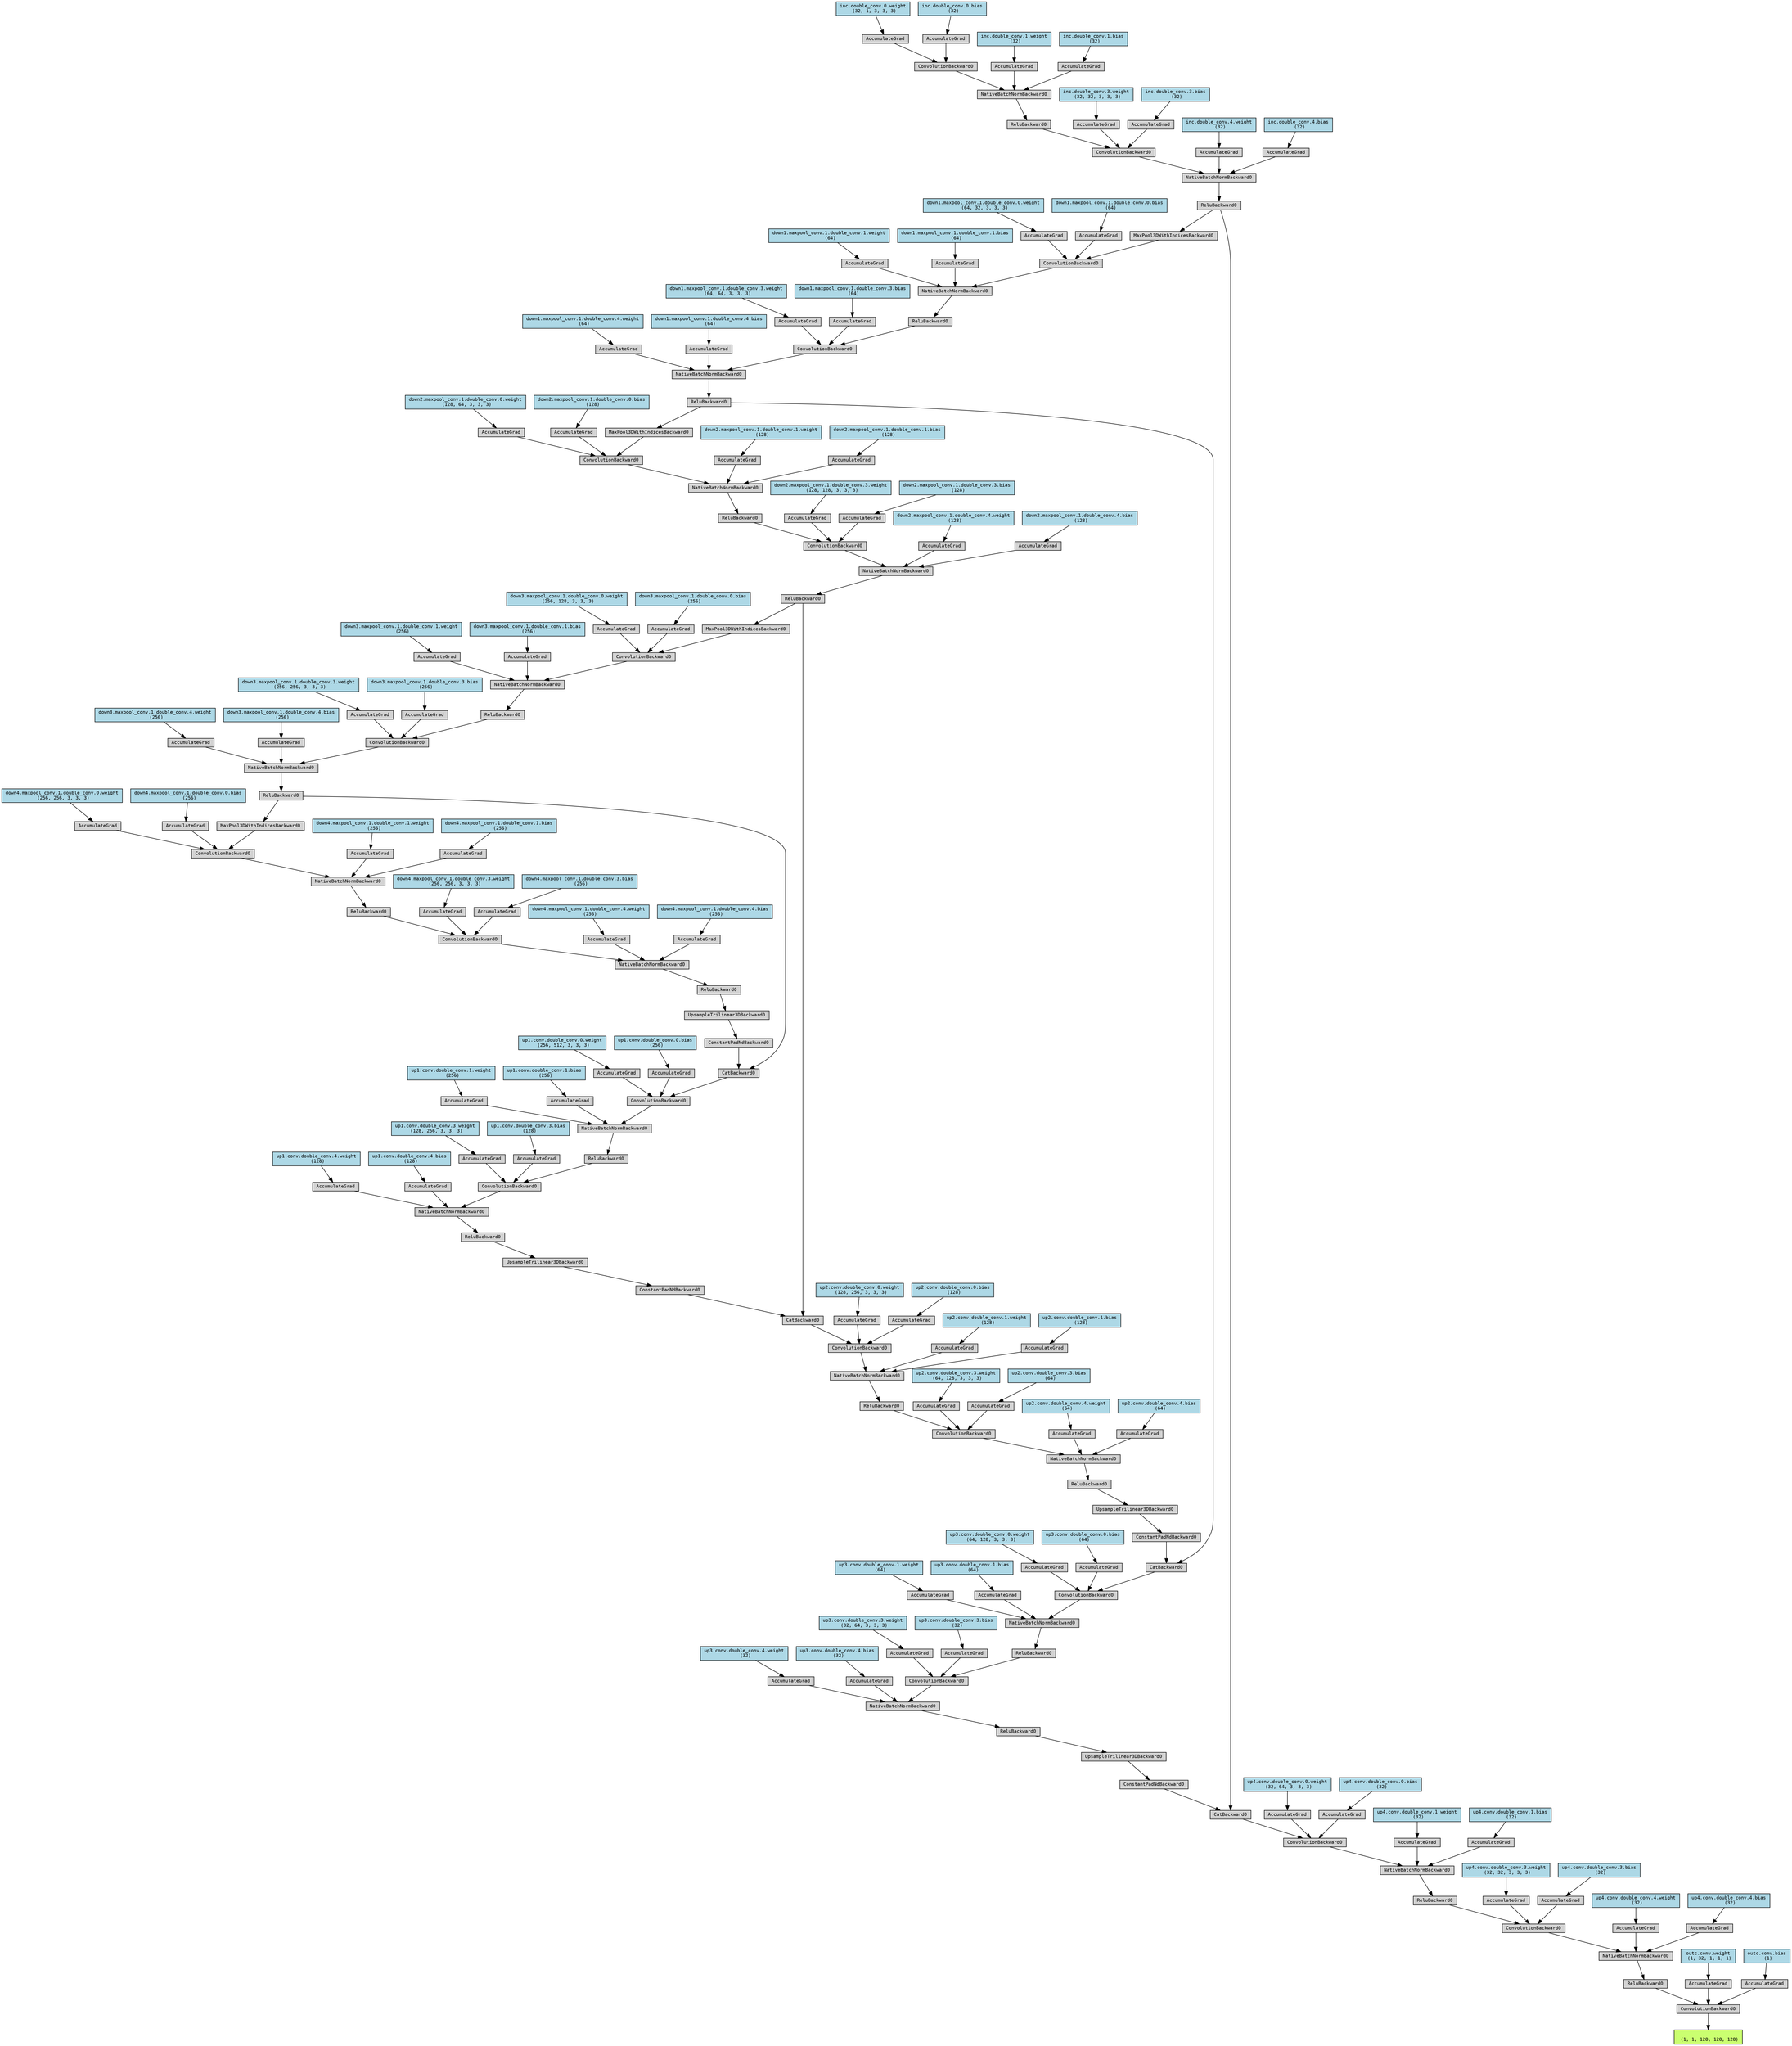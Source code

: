 digraph {
	graph [size="66.45,66.45"]
	node [align=left fontname=monospace fontsize=10 height=0.2 ranksep=0.1 shape=box style=filled]
	1670437186432 [label="
 (1, 1, 128, 128, 128)" fillcolor=darkolivegreen1]
	1670437200080 [label=ConvolutionBackward0]
	1670437200272 -> 1670437200080
	1670437200272 [label=ReluBackward0]
	1670437199984 -> 1670437200272
	1670437199984 [label=NativeBatchNormBackward0]
	1670437200416 -> 1670437199984
	1670437200416 [label=ConvolutionBackward0]
	1670437200608 -> 1670437200416
	1670437200608 [label=ReluBackward0]
	1670437200800 -> 1670437200608
	1670437200800 [label=NativeBatchNormBackward0]
	1670437200896 -> 1670437200800
	1670437200896 [label=ConvolutionBackward0]
	1670437201088 -> 1670437200896
	1670437201088 [label=CatBackward0]
	1670437201280 -> 1670437201088
	1670437201280 [label=ReluBackward0]
	1670437201424 -> 1670437201280
	1670437201424 [label=NativeBatchNormBackward0]
	1670437201520 -> 1670437201424
	1670437201520 [label=ConvolutionBackward0]
	1670437201712 -> 1670437201520
	1670437201712 [label=ReluBackward0]
	1670437201904 -> 1670437201712
	1670437201904 [label=NativeBatchNormBackward0]
	1670437202000 -> 1670437201904
	1670437202000 [label=ConvolutionBackward0]
	1670437202192 -> 1670437202000
	1670435437200 [label="inc.double_conv.0.weight
 (32, 1, 3, 3, 3)" fillcolor=lightblue]
	1670435437200 -> 1670437202192
	1670437202192 [label=AccumulateGrad]
	1670437202144 -> 1670437202000
	1670435437280 [label="inc.double_conv.0.bias
 (32)" fillcolor=lightblue]
	1670435437280 -> 1670437202144
	1670437202144 [label=AccumulateGrad]
	1670437201952 -> 1670437201904
	1670435437120 [label="inc.double_conv.1.weight
 (32)" fillcolor=lightblue]
	1670435437120 -> 1670437201952
	1670437201952 [label=AccumulateGrad]
	1670437201808 -> 1670437201904
	1670435437360 [label="inc.double_conv.1.bias
 (32)" fillcolor=lightblue]
	1670435437360 -> 1670437201808
	1670437201808 [label=AccumulateGrad]
	1670437201664 -> 1670437201520
	1670435437760 [label="inc.double_conv.3.weight
 (32, 32, 3, 3, 3)" fillcolor=lightblue]
	1670435437760 -> 1670437201664
	1670437201664 [label=AccumulateGrad]
	1670437201616 -> 1670437201520
	1670435437840 [label="inc.double_conv.3.bias
 (32)" fillcolor=lightblue]
	1670435437840 -> 1670437201616
	1670437201616 [label=AccumulateGrad]
	1670437201472 -> 1670437201424
	1670435437920 [label="inc.double_conv.4.weight
 (32)" fillcolor=lightblue]
	1670435437920 -> 1670437201472
	1670437201472 [label=AccumulateGrad]
	1670437201328 -> 1670437201424
	1670435438000 [label="inc.double_conv.4.bias
 (32)" fillcolor=lightblue]
	1670435438000 -> 1670437201328
	1670437201328 [label=AccumulateGrad]
	1670437201232 -> 1670437201088
	1670437201232 [label=ConstantPadNdBackward0]
	1670437201760 -> 1670437201232
	1670437201760 [label=UpsampleTrilinear3DBackward0]
	1670437202048 -> 1670437201760
	1670437202048 [label=ReluBackward0]
	1670437202240 -> 1670437202048
	1670437202240 [label=NativeBatchNormBackward0]
	1670437202336 -> 1670437202240
	1670437202336 [label=ConvolutionBackward0]
	1670437202528 -> 1670437202336
	1670437202528 [label=ReluBackward0]
	1670437202720 -> 1670437202528
	1670437202720 [label=NativeBatchNormBackward0]
	1670437202816 -> 1670437202720
	1670437202816 [label=ConvolutionBackward0]
	1670437203008 -> 1670437202816
	1670437203008 [label=CatBackward0]
	1670437203200 -> 1670437203008
	1670437203200 [label=ReluBackward0]
	1670437203344 -> 1670437203200
	1670437203344 [label=NativeBatchNormBackward0]
	1670437203440 -> 1670437203344
	1670437203440 [label=ConvolutionBackward0]
	1670437203632 -> 1670437203440
	1670437203632 [label=ReluBackward0]
	1670437203824 -> 1670437203632
	1670437203824 [label=NativeBatchNormBackward0]
	1670437203920 -> 1670437203824
	1670437203920 [label=ConvolutionBackward0]
	1670437232848 -> 1670437203920
	1670437232848 [label=MaxPool3DWithIndicesBackward0]
	1670437201280 -> 1670437232848
	1670437232800 -> 1670437203920
	1670435438240 [label="down1.maxpool_conv.1.double_conv.0.weight
 (64, 32, 3, 3, 3)" fillcolor=lightblue]
	1670435438240 -> 1670437232800
	1670437232800 [label=AccumulateGrad]
	1670437232752 -> 1670437203920
	1670435438320 [label="down1.maxpool_conv.1.double_conv.0.bias
 (64)" fillcolor=lightblue]
	1670435438320 -> 1670437232752
	1670437232752 [label=AccumulateGrad]
	1670437203872 -> 1670437203824
	1670435438400 [label="down1.maxpool_conv.1.double_conv.1.weight
 (64)" fillcolor=lightblue]
	1670435438400 -> 1670437203872
	1670437203872 [label=AccumulateGrad]
	1670437203728 -> 1670437203824
	1670435438480 [label="down1.maxpool_conv.1.double_conv.1.bias
 (64)" fillcolor=lightblue]
	1670435438480 -> 1670437203728
	1670437203728 [label=AccumulateGrad]
	1670437203584 -> 1670437203440
	1670436757808 [label="down1.maxpool_conv.1.double_conv.3.weight
 (64, 64, 3, 3, 3)" fillcolor=lightblue]
	1670436757808 -> 1670437203584
	1670437203584 [label=AccumulateGrad]
	1670437203536 -> 1670437203440
	1670436757888 [label="down1.maxpool_conv.1.double_conv.3.bias
 (64)" fillcolor=lightblue]
	1670436757888 -> 1670437203536
	1670437203536 [label=AccumulateGrad]
	1670437203392 -> 1670437203344
	1670436757968 [label="down1.maxpool_conv.1.double_conv.4.weight
 (64)" fillcolor=lightblue]
	1670436757968 -> 1670437203392
	1670437203392 [label=AccumulateGrad]
	1670437203248 -> 1670437203344
	1670436758048 [label="down1.maxpool_conv.1.double_conv.4.bias
 (64)" fillcolor=lightblue]
	1670436758048 -> 1670437203248
	1670437203248 [label=AccumulateGrad]
	1670437203152 -> 1670437203008
	1670437203152 [label=ConstantPadNdBackward0]
	1670437203680 -> 1670437203152
	1670437203680 [label=UpsampleTrilinear3DBackward0]
	1670437203776 -> 1670437203680
	1670437203776 [label=ReluBackward0]
	1670437233040 -> 1670437203776
	1670437233040 [label=NativeBatchNormBackward0]
	1670437232944 -> 1670437233040
	1670437232944 [label=ConvolutionBackward0]
	1670437233232 -> 1670437232944
	1670437233232 [label=ReluBackward0]
	1670437233424 -> 1670437233232
	1670437233424 [label=NativeBatchNormBackward0]
	1670437233520 -> 1670437233424
	1670437233520 [label=ConvolutionBackward0]
	1670437233712 -> 1670437233520
	1670437233712 [label=CatBackward0]
	1670437233904 -> 1670437233712
	1670437233904 [label=ReluBackward0]
	1670437234048 -> 1670437233904
	1670437234048 [label=NativeBatchNormBackward0]
	1670437234144 -> 1670437234048
	1670437234144 [label=ConvolutionBackward0]
	1670437234336 -> 1670437234144
	1670437234336 [label=ReluBackward0]
	1670437234528 -> 1670437234336
	1670437234528 [label=NativeBatchNormBackward0]
	1670437234624 -> 1670437234528
	1670437234624 [label=ConvolutionBackward0]
	1670437234816 -> 1670437234624
	1670437234816 [label=MaxPool3DWithIndicesBackward0]
	1670437203200 -> 1670437234816
	1670437234768 -> 1670437234624
	1670436758368 [label="down2.maxpool_conv.1.double_conv.0.weight
 (128, 64, 3, 3, 3)" fillcolor=lightblue]
	1670436758368 -> 1670437234768
	1670437234768 [label=AccumulateGrad]
	1670437234720 -> 1670437234624
	1670436758448 [label="down2.maxpool_conv.1.double_conv.0.bias
 (128)" fillcolor=lightblue]
	1670436758448 -> 1670437234720
	1670437234720 [label=AccumulateGrad]
	1670437234576 -> 1670437234528
	1670436758528 [label="down2.maxpool_conv.1.double_conv.1.weight
 (128)" fillcolor=lightblue]
	1670436758528 -> 1670437234576
	1670437234576 [label=AccumulateGrad]
	1670437234432 -> 1670437234528
	1670436758608 [label="down2.maxpool_conv.1.double_conv.1.bias
 (128)" fillcolor=lightblue]
	1670436758608 -> 1670437234432
	1670437234432 [label=AccumulateGrad]
	1670437234288 -> 1670437234144
	1670436758928 [label="down2.maxpool_conv.1.double_conv.3.weight
 (128, 128, 3, 3, 3)" fillcolor=lightblue]
	1670436758928 -> 1670437234288
	1670437234288 [label=AccumulateGrad]
	1670437234240 -> 1670437234144
	1670436759008 [label="down2.maxpool_conv.1.double_conv.3.bias
 (128)" fillcolor=lightblue]
	1670436759008 -> 1670437234240
	1670437234240 [label=AccumulateGrad]
	1670437234096 -> 1670437234048
	1670436759088 [label="down2.maxpool_conv.1.double_conv.4.weight
 (128)" fillcolor=lightblue]
	1670436759088 -> 1670437234096
	1670437234096 [label=AccumulateGrad]
	1670437233952 -> 1670437234048
	1670436759168 [label="down2.maxpool_conv.1.double_conv.4.bias
 (128)" fillcolor=lightblue]
	1670436759168 -> 1670437233952
	1670437233952 [label=AccumulateGrad]
	1670437233856 -> 1670437233712
	1670437233856 [label=ConstantPadNdBackward0]
	1670437234384 -> 1670437233856
	1670437234384 [label=UpsampleTrilinear3DBackward0]
	1670437234672 -> 1670437234384
	1670437234672 [label=ReluBackward0]
	1670437235008 -> 1670437234672
	1670437235008 [label=NativeBatchNormBackward0]
	1670437234912 -> 1670437235008
	1670437234912 [label=ConvolutionBackward0]
	1670437235200 -> 1670437234912
	1670437235200 [label=ReluBackward0]
	1670437235392 -> 1670437235200
	1670437235392 [label=NativeBatchNormBackward0]
	1670437235488 -> 1670437235392
	1670437235488 [label=ConvolutionBackward0]
	1670437235680 -> 1670437235488
	1670437235680 [label=CatBackward0]
	1670437235872 -> 1670437235680
	1670437235872 [label=ReluBackward0]
	1670437236016 -> 1670437235872
	1670437236016 [label=NativeBatchNormBackward0]
	1670437236112 -> 1670437236016
	1670437236112 [label=ConvolutionBackward0]
	1670437236304 -> 1670437236112
	1670437236304 [label=ReluBackward0]
	1670437236496 -> 1670437236304
	1670437236496 [label=NativeBatchNormBackward0]
	1670437236544 -> 1670437236496
	1670437236544 [label=ConvolutionBackward0]
	1670437253280 -> 1670437236544
	1670437253280 [label=MaxPool3DWithIndicesBackward0]
	1670437233904 -> 1670437253280
	1670437253232 -> 1670437236544
	1670436759488 [label="down3.maxpool_conv.1.double_conv.0.weight
 (256, 128, 3, 3, 3)" fillcolor=lightblue]
	1670436759488 -> 1670437253232
	1670437253232 [label=AccumulateGrad]
	1670437253184 -> 1670437236544
	1670436759568 [label="down3.maxpool_conv.1.double_conv.0.bias
 (256)" fillcolor=lightblue]
	1670436759568 -> 1670437253184
	1670437253184 [label=AccumulateGrad]
	1670437236400 -> 1670437236496
	1670436759648 [label="down3.maxpool_conv.1.double_conv.1.weight
 (256)" fillcolor=lightblue]
	1670436759648 -> 1670437236400
	1670437236400 [label=AccumulateGrad]
	1670437236640 -> 1670437236496
	1670436759728 [label="down3.maxpool_conv.1.double_conv.1.bias
 (256)" fillcolor=lightblue]
	1670436759728 -> 1670437236640
	1670437236640 [label=AccumulateGrad]
	1670437236256 -> 1670437236112
	1670436760048 [label="down3.maxpool_conv.1.double_conv.3.weight
 (256, 256, 3, 3, 3)" fillcolor=lightblue]
	1670436760048 -> 1670437236256
	1670437236256 [label=AccumulateGrad]
	1670437236208 -> 1670437236112
	1670436760128 [label="down3.maxpool_conv.1.double_conv.3.bias
 (256)" fillcolor=lightblue]
	1670436760128 -> 1670437236208
	1670437236208 [label=AccumulateGrad]
	1670437236064 -> 1670437236016
	1670436760208 [label="down3.maxpool_conv.1.double_conv.4.weight
 (256)" fillcolor=lightblue]
	1670436760208 -> 1670437236064
	1670437236064 [label=AccumulateGrad]
	1670437235920 -> 1670437236016
	1670436760288 [label="down3.maxpool_conv.1.double_conv.4.bias
 (256)" fillcolor=lightblue]
	1670436760288 -> 1670437235920
	1670437235920 [label=AccumulateGrad]
	1670437235824 -> 1670437235680
	1670437235824 [label=ConstantPadNdBackward0]
	1670437236352 -> 1670437235824
	1670437236352 [label=UpsampleTrilinear3DBackward0]
	1670437236688 -> 1670437236352
	1670437236688 [label=ReluBackward0]
	1670437235968 -> 1670437236688
	1670437235968 [label=NativeBatchNormBackward0]
	1670437253568 -> 1670437235968
	1670437253568 [label=ConvolutionBackward0]
	1670437253760 -> 1670437253568
	1670437253760 [label=ReluBackward0]
	1670437253952 -> 1670437253760
	1670437253952 [label=NativeBatchNormBackward0]
	1670437254048 -> 1670437253952
	1670437254048 [label=ConvolutionBackward0]
	1670437254240 -> 1670437254048
	1670437254240 [label=MaxPool3DWithIndicesBackward0]
	1670437235872 -> 1670437254240
	1670437254192 -> 1670437254048
	1670436760608 [label="down4.maxpool_conv.1.double_conv.0.weight
 (256, 256, 3, 3, 3)" fillcolor=lightblue]
	1670436760608 -> 1670437254192
	1670437254192 [label=AccumulateGrad]
	1670437254144 -> 1670437254048
	1670436760688 [label="down4.maxpool_conv.1.double_conv.0.bias
 (256)" fillcolor=lightblue]
	1670436760688 -> 1670437254144
	1670437254144 [label=AccumulateGrad]
	1670437254000 -> 1670437253952
	1670436760768 [label="down4.maxpool_conv.1.double_conv.1.weight
 (256)" fillcolor=lightblue]
	1670436760768 -> 1670437254000
	1670437254000 [label=AccumulateGrad]
	1670437253856 -> 1670437253952
	1670436760848 [label="down4.maxpool_conv.1.double_conv.1.bias
 (256)" fillcolor=lightblue]
	1670436760848 -> 1670437253856
	1670437253856 [label=AccumulateGrad]
	1670437253712 -> 1670437253568
	1670436761168 [label="down4.maxpool_conv.1.double_conv.3.weight
 (256, 256, 3, 3, 3)" fillcolor=lightblue]
	1670436761168 -> 1670437253712
	1670437253712 [label=AccumulateGrad]
	1670437253664 -> 1670437253568
	1670436761248 [label="down4.maxpool_conv.1.double_conv.3.bias
 (256)" fillcolor=lightblue]
	1670436761248 -> 1670437253664
	1670437253664 [label=AccumulateGrad]
	1670437253520 -> 1670437235968
	1670436761328 [label="down4.maxpool_conv.1.double_conv.4.weight
 (256)" fillcolor=lightblue]
	1670436761328 -> 1670437253520
	1670437253520 [label=AccumulateGrad]
	1670437253328 -> 1670437235968
	1670436761408 [label="down4.maxpool_conv.1.double_conv.4.bias
 (256)" fillcolor=lightblue]
	1670436761408 -> 1670437253328
	1670437253328 [label=AccumulateGrad]
	1670437235632 -> 1670437235488
	1670436950240 [label="up1.conv.double_conv.0.weight
 (256, 512, 3, 3, 3)" fillcolor=lightblue]
	1670436950240 -> 1670437235632
	1670437235632 [label=AccumulateGrad]
	1670437235584 -> 1670437235488
	1670436950320 [label="up1.conv.double_conv.0.bias
 (256)" fillcolor=lightblue]
	1670436950320 -> 1670437235584
	1670437235584 [label=AccumulateGrad]
	1670437235440 -> 1670437235392
	1670436950400 [label="up1.conv.double_conv.1.weight
 (256)" fillcolor=lightblue]
	1670436950400 -> 1670437235440
	1670437235440 [label=AccumulateGrad]
	1670437235296 -> 1670437235392
	1670436950480 [label="up1.conv.double_conv.1.bias
 (256)" fillcolor=lightblue]
	1670436950480 -> 1670437235296
	1670437235296 [label=AccumulateGrad]
	1670437235152 -> 1670437234912
	1670436950800 [label="up1.conv.double_conv.3.weight
 (128, 256, 3, 3, 3)" fillcolor=lightblue]
	1670436950800 -> 1670437235152
	1670437235152 [label=AccumulateGrad]
	1670437235104 -> 1670437234912
	1670436950880 [label="up1.conv.double_conv.3.bias
 (128)" fillcolor=lightblue]
	1670436950880 -> 1670437235104
	1670437235104 [label=AccumulateGrad]
	1670437234960 -> 1670437235008
	1670436950960 [label="up1.conv.double_conv.4.weight
 (128)" fillcolor=lightblue]
	1670436950960 -> 1670437234960
	1670437234960 [label=AccumulateGrad]
	1670437234000 -> 1670437235008
	1670436951040 [label="up1.conv.double_conv.4.bias
 (128)" fillcolor=lightblue]
	1670436951040 -> 1670437234000
	1670437234000 [label=AccumulateGrad]
	1670437233664 -> 1670437233520
	1670436951360 [label="up2.conv.double_conv.0.weight
 (128, 256, 3, 3, 3)" fillcolor=lightblue]
	1670436951360 -> 1670437233664
	1670437233664 [label=AccumulateGrad]
	1670437233616 -> 1670437233520
	1670436951440 [label="up2.conv.double_conv.0.bias
 (128)" fillcolor=lightblue]
	1670436951440 -> 1670437233616
	1670437233616 [label=AccumulateGrad]
	1670437233472 -> 1670437233424
	1670436951520 [label="up2.conv.double_conv.1.weight
 (128)" fillcolor=lightblue]
	1670436951520 -> 1670437233472
	1670437233472 [label=AccumulateGrad]
	1670437233328 -> 1670437233424
	1670436951600 [label="up2.conv.double_conv.1.bias
 (128)" fillcolor=lightblue]
	1670436951600 -> 1670437233328
	1670437233328 [label=AccumulateGrad]
	1670437233184 -> 1670437232944
	1670436951920 [label="up2.conv.double_conv.3.weight
 (64, 128, 3, 3, 3)" fillcolor=lightblue]
	1670436951920 -> 1670437233184
	1670437233184 [label=AccumulateGrad]
	1670437233136 -> 1670437232944
	1670436952000 [label="up2.conv.double_conv.3.bias
 (64)" fillcolor=lightblue]
	1670436952000 -> 1670437233136
	1670437233136 [label=AccumulateGrad]
	1670437232992 -> 1670437233040
	1670436952080 [label="up2.conv.double_conv.4.weight
 (64)" fillcolor=lightblue]
	1670436952080 -> 1670437232992
	1670437232992 [label=AccumulateGrad]
	1670437232704 -> 1670437233040
	1670436952160 [label="up2.conv.double_conv.4.bias
 (64)" fillcolor=lightblue]
	1670436952160 -> 1670437232704
	1670437232704 [label=AccumulateGrad]
	1670437202960 -> 1670437202816
	1670436952480 [label="up3.conv.double_conv.0.weight
 (64, 128, 3, 3, 3)" fillcolor=lightblue]
	1670436952480 -> 1670437202960
	1670437202960 [label=AccumulateGrad]
	1670437202912 -> 1670437202816
	1670436952560 [label="up3.conv.double_conv.0.bias
 (64)" fillcolor=lightblue]
	1670436952560 -> 1670437202912
	1670437202912 [label=AccumulateGrad]
	1670437202768 -> 1670437202720
	1670416271936 [label="up3.conv.double_conv.1.weight
 (64)" fillcolor=lightblue]
	1670416271936 -> 1670437202768
	1670437202768 [label=AccumulateGrad]
	1670437202624 -> 1670437202720
	1670416270416 [label="up3.conv.double_conv.1.bias
 (64)" fillcolor=lightblue]
	1670416270416 -> 1670437202624
	1670437202624 [label=AccumulateGrad]
	1670437202480 -> 1670437202336
	1670274389632 [label="up3.conv.double_conv.3.weight
 (32, 64, 3, 3, 3)" fillcolor=lightblue]
	1670274389632 -> 1670437202480
	1670437202480 [label=AccumulateGrad]
	1670437202432 -> 1670437202336
	1670274373008 [label="up3.conv.double_conv.3.bias
 (32)" fillcolor=lightblue]
	1670274373008 -> 1670437202432
	1670437202432 [label=AccumulateGrad]
	1670437202288 -> 1670437202240
	1670274372608 [label="up3.conv.double_conv.4.weight
 (32)" fillcolor=lightblue]
	1670274372608 -> 1670437202288
	1670437202288 [label=AccumulateGrad]
	1670437201376 -> 1670437202240
	1670274355424 [label="up3.conv.double_conv.4.bias
 (32)" fillcolor=lightblue]
	1670274355424 -> 1670437201376
	1670437201376 [label=AccumulateGrad]
	1670437201040 -> 1670437200896
	1670436952400 [label="up4.conv.double_conv.0.weight
 (32, 64, 3, 3, 3)" fillcolor=lightblue]
	1670436952400 -> 1670437201040
	1670437201040 [label=AccumulateGrad]
	1670437200992 -> 1670437200896
	1670436952640 [label="up4.conv.double_conv.0.bias
 (32)" fillcolor=lightblue]
	1670436952640 -> 1670437200992
	1670437200992 [label=AccumulateGrad]
	1670437200848 -> 1670437200800
	1670436952720 [label="up4.conv.double_conv.1.weight
 (32)" fillcolor=lightblue]
	1670436952720 -> 1670437200848
	1670437200848 [label=AccumulateGrad]
	1670437200704 -> 1670437200800
	1670436952800 [label="up4.conv.double_conv.1.bias
 (32)" fillcolor=lightblue]
	1670436952800 -> 1670437200704
	1670437200704 [label=AccumulateGrad]
	1670437200560 -> 1670437200416
	1670436953120 [label="up4.conv.double_conv.3.weight
 (32, 32, 3, 3, 3)" fillcolor=lightblue]
	1670436953120 -> 1670437200560
	1670437200560 [label=AccumulateGrad]
	1670437200512 -> 1670437200416
	1670436953200 [label="up4.conv.double_conv.3.bias
 (32)" fillcolor=lightblue]
	1670436953200 -> 1670437200512
	1670437200512 [label=AccumulateGrad]
	1670437200368 -> 1670437199984
	1670436953280 [label="up4.conv.double_conv.4.weight
 (32)" fillcolor=lightblue]
	1670436953280 -> 1670437200368
	1670437200368 [label=AccumulateGrad]
	1670437200128 -> 1670437199984
	1670436953360 [label="up4.conv.double_conv.4.bias
 (32)" fillcolor=lightblue]
	1670436953360 -> 1670437200128
	1670437200128 [label=AccumulateGrad]
	1670437200176 -> 1670437200080
	1670436953680 [label="outc.conv.weight
 (1, 32, 1, 1, 1)" fillcolor=lightblue]
	1670436953680 -> 1670437200176
	1670437200176 [label=AccumulateGrad]
	1670437200224 -> 1670437200080
	1670436953760 [label="outc.conv.bias
 (1)" fillcolor=lightblue]
	1670436953760 -> 1670437200224
	1670437200224 [label=AccumulateGrad]
	1670437200080 -> 1670437186432
}
